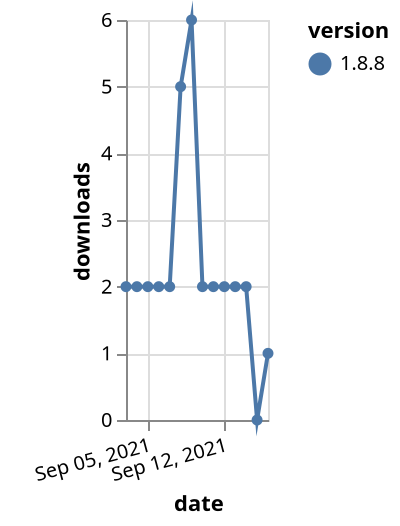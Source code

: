 {"$schema": "https://vega.github.io/schema/vega-lite/v5.json", "description": "A simple bar chart with embedded data.", "data": {"values": [{"date": "2021-09-03", "total": 5079, "delta": 2, "version": "1.8.8"}, {"date": "2021-09-04", "total": 5081, "delta": 2, "version": "1.8.8"}, {"date": "2021-09-05", "total": 5083, "delta": 2, "version": "1.8.8"}, {"date": "2021-09-06", "total": 5085, "delta": 2, "version": "1.8.8"}, {"date": "2021-09-07", "total": 5087, "delta": 2, "version": "1.8.8"}, {"date": "2021-09-08", "total": 5092, "delta": 5, "version": "1.8.8"}, {"date": "2021-09-09", "total": 5098, "delta": 6, "version": "1.8.8"}, {"date": "2021-09-10", "total": 5100, "delta": 2, "version": "1.8.8"}, {"date": "2021-09-11", "total": 5102, "delta": 2, "version": "1.8.8"}, {"date": "2021-09-12", "total": 5104, "delta": 2, "version": "1.8.8"}, {"date": "2021-09-13", "total": 5106, "delta": 2, "version": "1.8.8"}, {"date": "2021-09-14", "total": 5108, "delta": 2, "version": "1.8.8"}, {"date": "2021-09-15", "total": 5108, "delta": 0, "version": "1.8.8"}, {"date": "2021-09-16", "total": 5109, "delta": 1, "version": "1.8.8"}]}, "width": "container", "mark": {"type": "line", "point": {"filled": true}}, "encoding": {"x": {"field": "date", "type": "temporal", "timeUnit": "yearmonthdate", "title": "date", "axis": {"labelAngle": -15}}, "y": {"field": "delta", "type": "quantitative", "title": "downloads"}, "color": {"field": "version", "type": "nominal"}, "tooltip": {"field": "delta"}}}